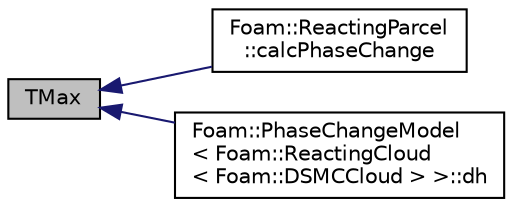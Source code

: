 digraph "TMax"
{
  bgcolor="transparent";
  edge [fontname="Helvetica",fontsize="10",labelfontname="Helvetica",labelfontsize="10"];
  node [fontname="Helvetica",fontsize="10",shape=record];
  rankdir="LR";
  Node36 [label="TMax",height=0.2,width=0.4,color="black", fillcolor="grey75", style="filled", fontcolor="black"];
  Node36 -> Node37 [dir="back",color="midnightblue",fontsize="10",style="solid",fontname="Helvetica"];
  Node37 [label="Foam::ReactingParcel\l::calcPhaseChange",height=0.2,width=0.4,color="black",URL="$a25049.html#a5b56a067700e6158ee77c1f7f4844b6b",tooltip="Calculate Phase change. "];
  Node36 -> Node38 [dir="back",color="midnightblue",fontsize="10",style="solid",fontname="Helvetica"];
  Node38 [label="Foam::PhaseChangeModel\l\< Foam::ReactingCloud\l\< Foam::DSMCCloud \> \>::dh",height=0.2,width=0.4,color="black",URL="$a24937.html#a4f97d9ee39e3791d7344e0aaad64e01c",tooltip="Return the enthalpy per unit mass. "];
}
